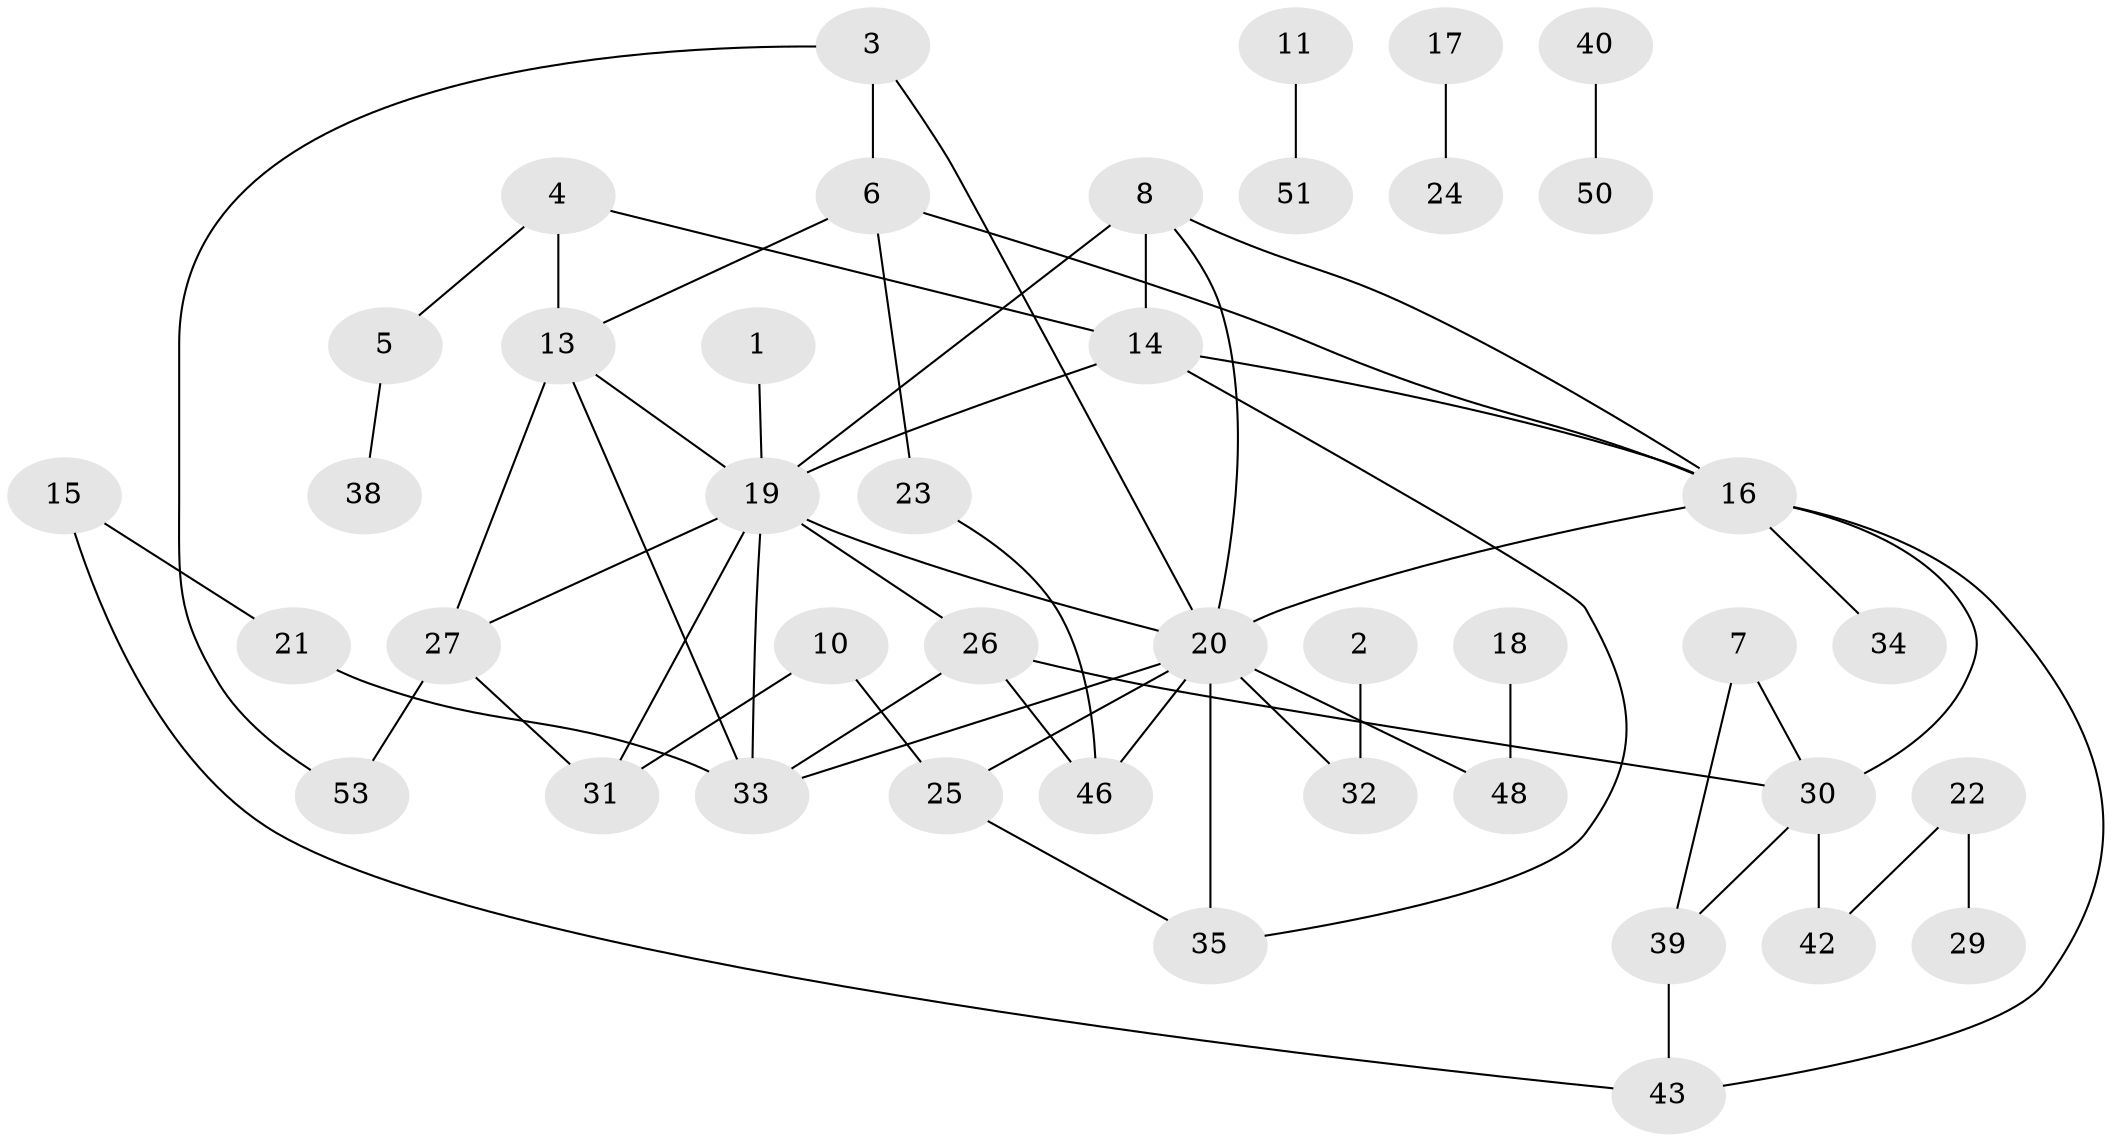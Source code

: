 // original degree distribution, {2: 0.27184466019417475, 1: 0.2524271844660194, 3: 0.1650485436893204, 5: 0.04854368932038835, 4: 0.13592233009708737, 0: 0.08737864077669903, 6: 0.038834951456310676}
// Generated by graph-tools (version 1.1) at 2025/33/03/09/25 02:33:49]
// undirected, 42 vertices, 60 edges
graph export_dot {
graph [start="1"]
  node [color=gray90,style=filled];
  1;
  2;
  3;
  4;
  5;
  6;
  7;
  8;
  10;
  11;
  13;
  14;
  15;
  16;
  17;
  18;
  19;
  20;
  21;
  22;
  23;
  24;
  25;
  26;
  27;
  29;
  30;
  31;
  32;
  33;
  34;
  35;
  38;
  39;
  40;
  42;
  43;
  46;
  48;
  50;
  51;
  53;
  1 -- 19 [weight=1.0];
  2 -- 32 [weight=2.0];
  3 -- 6 [weight=1.0];
  3 -- 20 [weight=1.0];
  3 -- 53 [weight=1.0];
  4 -- 5 [weight=1.0];
  4 -- 13 [weight=1.0];
  4 -- 14 [weight=1.0];
  5 -- 38 [weight=1.0];
  6 -- 13 [weight=1.0];
  6 -- 16 [weight=1.0];
  6 -- 23 [weight=1.0];
  7 -- 30 [weight=1.0];
  7 -- 39 [weight=1.0];
  8 -- 14 [weight=1.0];
  8 -- 16 [weight=1.0];
  8 -- 19 [weight=3.0];
  8 -- 20 [weight=1.0];
  10 -- 25 [weight=1.0];
  10 -- 31 [weight=2.0];
  11 -- 51 [weight=1.0];
  13 -- 19 [weight=1.0];
  13 -- 27 [weight=2.0];
  13 -- 33 [weight=1.0];
  14 -- 16 [weight=2.0];
  14 -- 19 [weight=1.0];
  14 -- 35 [weight=1.0];
  15 -- 21 [weight=1.0];
  15 -- 43 [weight=1.0];
  16 -- 20 [weight=1.0];
  16 -- 30 [weight=1.0];
  16 -- 34 [weight=1.0];
  16 -- 43 [weight=1.0];
  17 -- 24 [weight=1.0];
  18 -- 48 [weight=1.0];
  19 -- 20 [weight=2.0];
  19 -- 26 [weight=1.0];
  19 -- 27 [weight=2.0];
  19 -- 31 [weight=1.0];
  19 -- 33 [weight=2.0];
  20 -- 25 [weight=1.0];
  20 -- 32 [weight=1.0];
  20 -- 33 [weight=1.0];
  20 -- 35 [weight=1.0];
  20 -- 46 [weight=1.0];
  20 -- 48 [weight=1.0];
  21 -- 33 [weight=1.0];
  22 -- 29 [weight=1.0];
  22 -- 42 [weight=1.0];
  23 -- 46 [weight=1.0];
  25 -- 35 [weight=1.0];
  26 -- 30 [weight=2.0];
  26 -- 33 [weight=1.0];
  26 -- 46 [weight=1.0];
  27 -- 31 [weight=1.0];
  27 -- 53 [weight=1.0];
  30 -- 39 [weight=1.0];
  30 -- 42 [weight=1.0];
  39 -- 43 [weight=1.0];
  40 -- 50 [weight=1.0];
}
